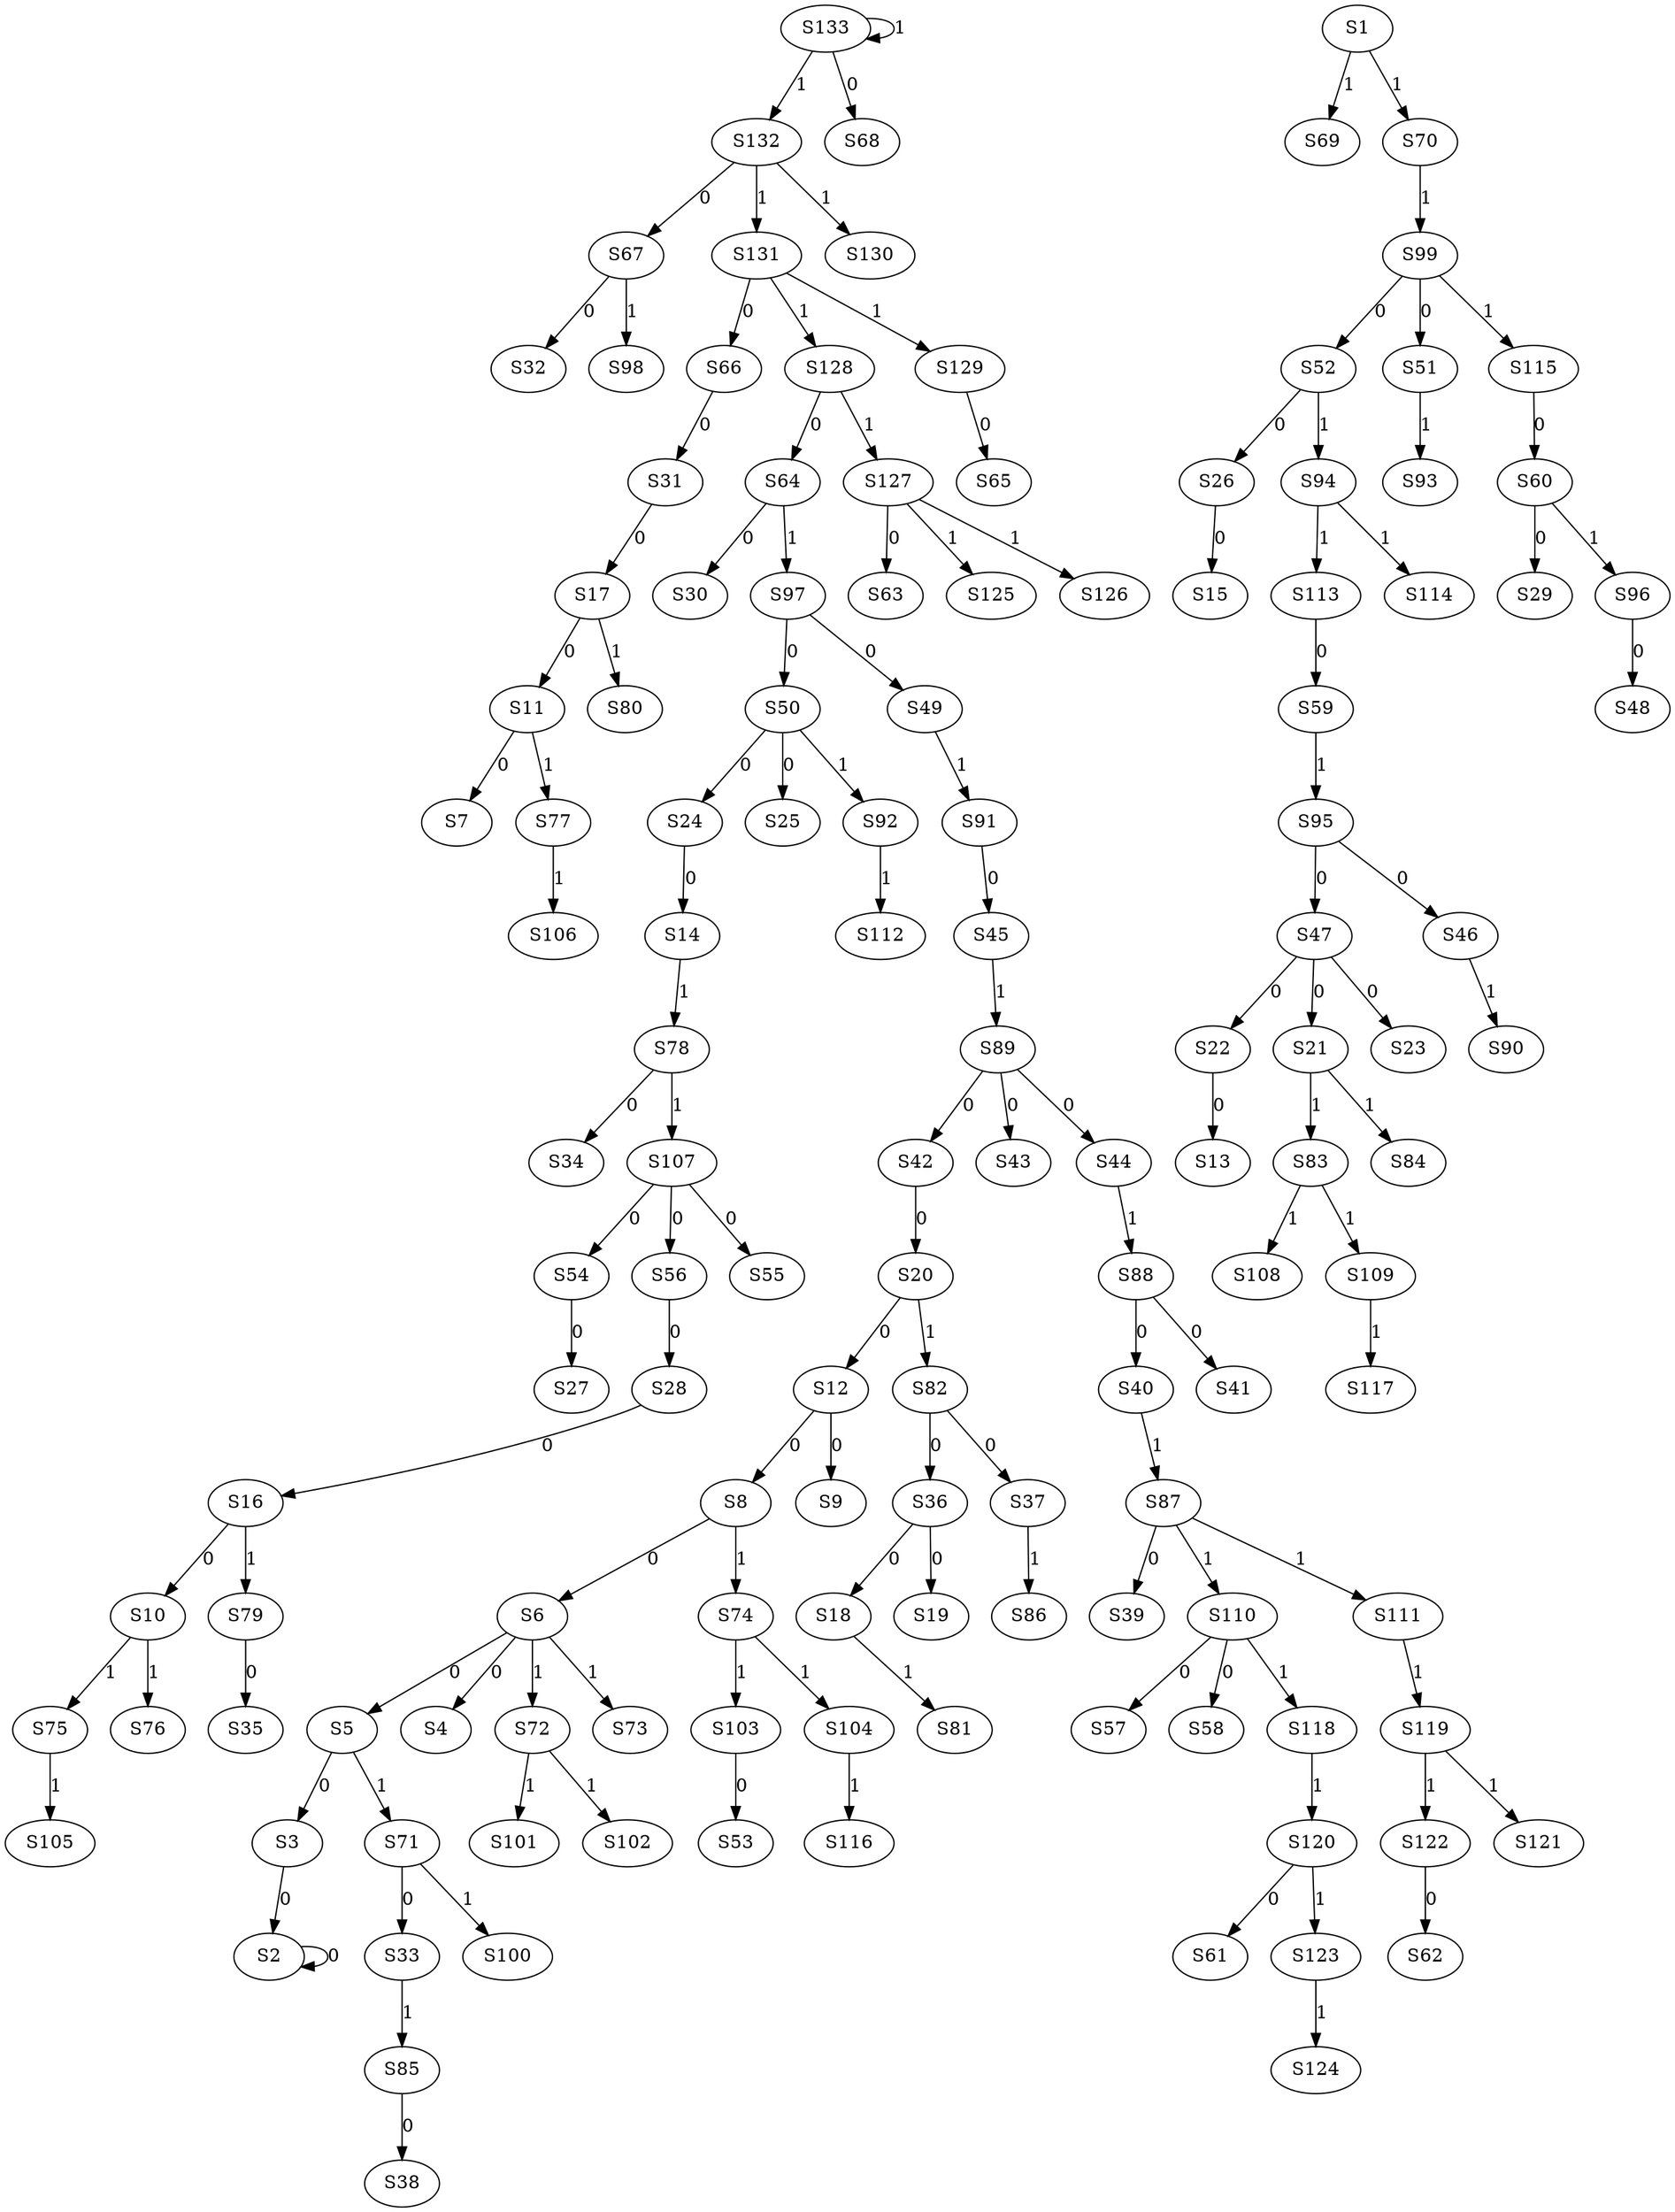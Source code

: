 strict digraph {
	S3 -> S2 [ label = 0 ];
	S5 -> S3 [ label = 0 ];
	S6 -> S4 [ label = 0 ];
	S6 -> S5 [ label = 0 ];
	S8 -> S6 [ label = 0 ];
	S11 -> S7 [ label = 0 ];
	S12 -> S8 [ label = 0 ];
	S12 -> S9 [ label = 0 ];
	S16 -> S10 [ label = 0 ];
	S17 -> S11 [ label = 0 ];
	S20 -> S12 [ label = 0 ];
	S22 -> S13 [ label = 0 ];
	S24 -> S14 [ label = 0 ];
	S26 -> S15 [ label = 0 ];
	S28 -> S16 [ label = 0 ];
	S31 -> S17 [ label = 0 ];
	S36 -> S18 [ label = 0 ];
	S36 -> S19 [ label = 0 ];
	S42 -> S20 [ label = 0 ];
	S47 -> S21 [ label = 0 ];
	S47 -> S22 [ label = 0 ];
	S47 -> S23 [ label = 0 ];
	S50 -> S24 [ label = 0 ];
	S50 -> S25 [ label = 0 ];
	S52 -> S26 [ label = 0 ];
	S54 -> S27 [ label = 0 ];
	S56 -> S28 [ label = 0 ];
	S60 -> S29 [ label = 0 ];
	S64 -> S30 [ label = 0 ];
	S66 -> S31 [ label = 0 ];
	S67 -> S32 [ label = 0 ];
	S71 -> S33 [ label = 0 ];
	S78 -> S34 [ label = 0 ];
	S79 -> S35 [ label = 0 ];
	S82 -> S36 [ label = 0 ];
	S82 -> S37 [ label = 0 ];
	S85 -> S38 [ label = 0 ];
	S87 -> S39 [ label = 0 ];
	S88 -> S40 [ label = 0 ];
	S88 -> S41 [ label = 0 ];
	S89 -> S42 [ label = 0 ];
	S89 -> S43 [ label = 0 ];
	S89 -> S44 [ label = 0 ];
	S91 -> S45 [ label = 0 ];
	S95 -> S46 [ label = 0 ];
	S95 -> S47 [ label = 0 ];
	S96 -> S48 [ label = 0 ];
	S97 -> S49 [ label = 0 ];
	S97 -> S50 [ label = 0 ];
	S99 -> S51 [ label = 0 ];
	S99 -> S52 [ label = 0 ];
	S103 -> S53 [ label = 0 ];
	S107 -> S54 [ label = 0 ];
	S107 -> S55 [ label = 0 ];
	S107 -> S56 [ label = 0 ];
	S110 -> S57 [ label = 0 ];
	S110 -> S58 [ label = 0 ];
	S113 -> S59 [ label = 0 ];
	S115 -> S60 [ label = 0 ];
	S120 -> S61 [ label = 0 ];
	S122 -> S62 [ label = 0 ];
	S127 -> S63 [ label = 0 ];
	S128 -> S64 [ label = 0 ];
	S129 -> S65 [ label = 0 ];
	S131 -> S66 [ label = 0 ];
	S132 -> S67 [ label = 0 ];
	S133 -> S68 [ label = 0 ];
	S1 -> S69 [ label = 1 ];
	S1 -> S70 [ label = 1 ];
	S5 -> S71 [ label = 1 ];
	S6 -> S72 [ label = 1 ];
	S6 -> S73 [ label = 1 ];
	S8 -> S74 [ label = 1 ];
	S10 -> S75 [ label = 1 ];
	S10 -> S76 [ label = 1 ];
	S11 -> S77 [ label = 1 ];
	S14 -> S78 [ label = 1 ];
	S16 -> S79 [ label = 1 ];
	S17 -> S80 [ label = 1 ];
	S18 -> S81 [ label = 1 ];
	S20 -> S82 [ label = 1 ];
	S21 -> S83 [ label = 1 ];
	S21 -> S84 [ label = 1 ];
	S33 -> S85 [ label = 1 ];
	S37 -> S86 [ label = 1 ];
	S40 -> S87 [ label = 1 ];
	S44 -> S88 [ label = 1 ];
	S45 -> S89 [ label = 1 ];
	S46 -> S90 [ label = 1 ];
	S49 -> S91 [ label = 1 ];
	S50 -> S92 [ label = 1 ];
	S51 -> S93 [ label = 1 ];
	S52 -> S94 [ label = 1 ];
	S59 -> S95 [ label = 1 ];
	S60 -> S96 [ label = 1 ];
	S64 -> S97 [ label = 1 ];
	S67 -> S98 [ label = 1 ];
	S70 -> S99 [ label = 1 ];
	S71 -> S100 [ label = 1 ];
	S72 -> S101 [ label = 1 ];
	S72 -> S102 [ label = 1 ];
	S74 -> S103 [ label = 1 ];
	S74 -> S104 [ label = 1 ];
	S75 -> S105 [ label = 1 ];
	S77 -> S106 [ label = 1 ];
	S78 -> S107 [ label = 1 ];
	S83 -> S108 [ label = 1 ];
	S83 -> S109 [ label = 1 ];
	S87 -> S110 [ label = 1 ];
	S87 -> S111 [ label = 1 ];
	S92 -> S112 [ label = 1 ];
	S94 -> S113 [ label = 1 ];
	S94 -> S114 [ label = 1 ];
	S99 -> S115 [ label = 1 ];
	S104 -> S116 [ label = 1 ];
	S109 -> S117 [ label = 1 ];
	S110 -> S118 [ label = 1 ];
	S111 -> S119 [ label = 1 ];
	S118 -> S120 [ label = 1 ];
	S119 -> S121 [ label = 1 ];
	S119 -> S122 [ label = 1 ];
	S120 -> S123 [ label = 1 ];
	S123 -> S124 [ label = 1 ];
	S127 -> S125 [ label = 1 ];
	S127 -> S126 [ label = 1 ];
	S128 -> S127 [ label = 1 ];
	S131 -> S128 [ label = 1 ];
	S131 -> S129 [ label = 1 ];
	S132 -> S130 [ label = 1 ];
	S132 -> S131 [ label = 1 ];
	S133 -> S132 [ label = 1 ];
	S133 -> S133 [ label = 1 ];
	S2 -> S2 [ label = 0 ];
}